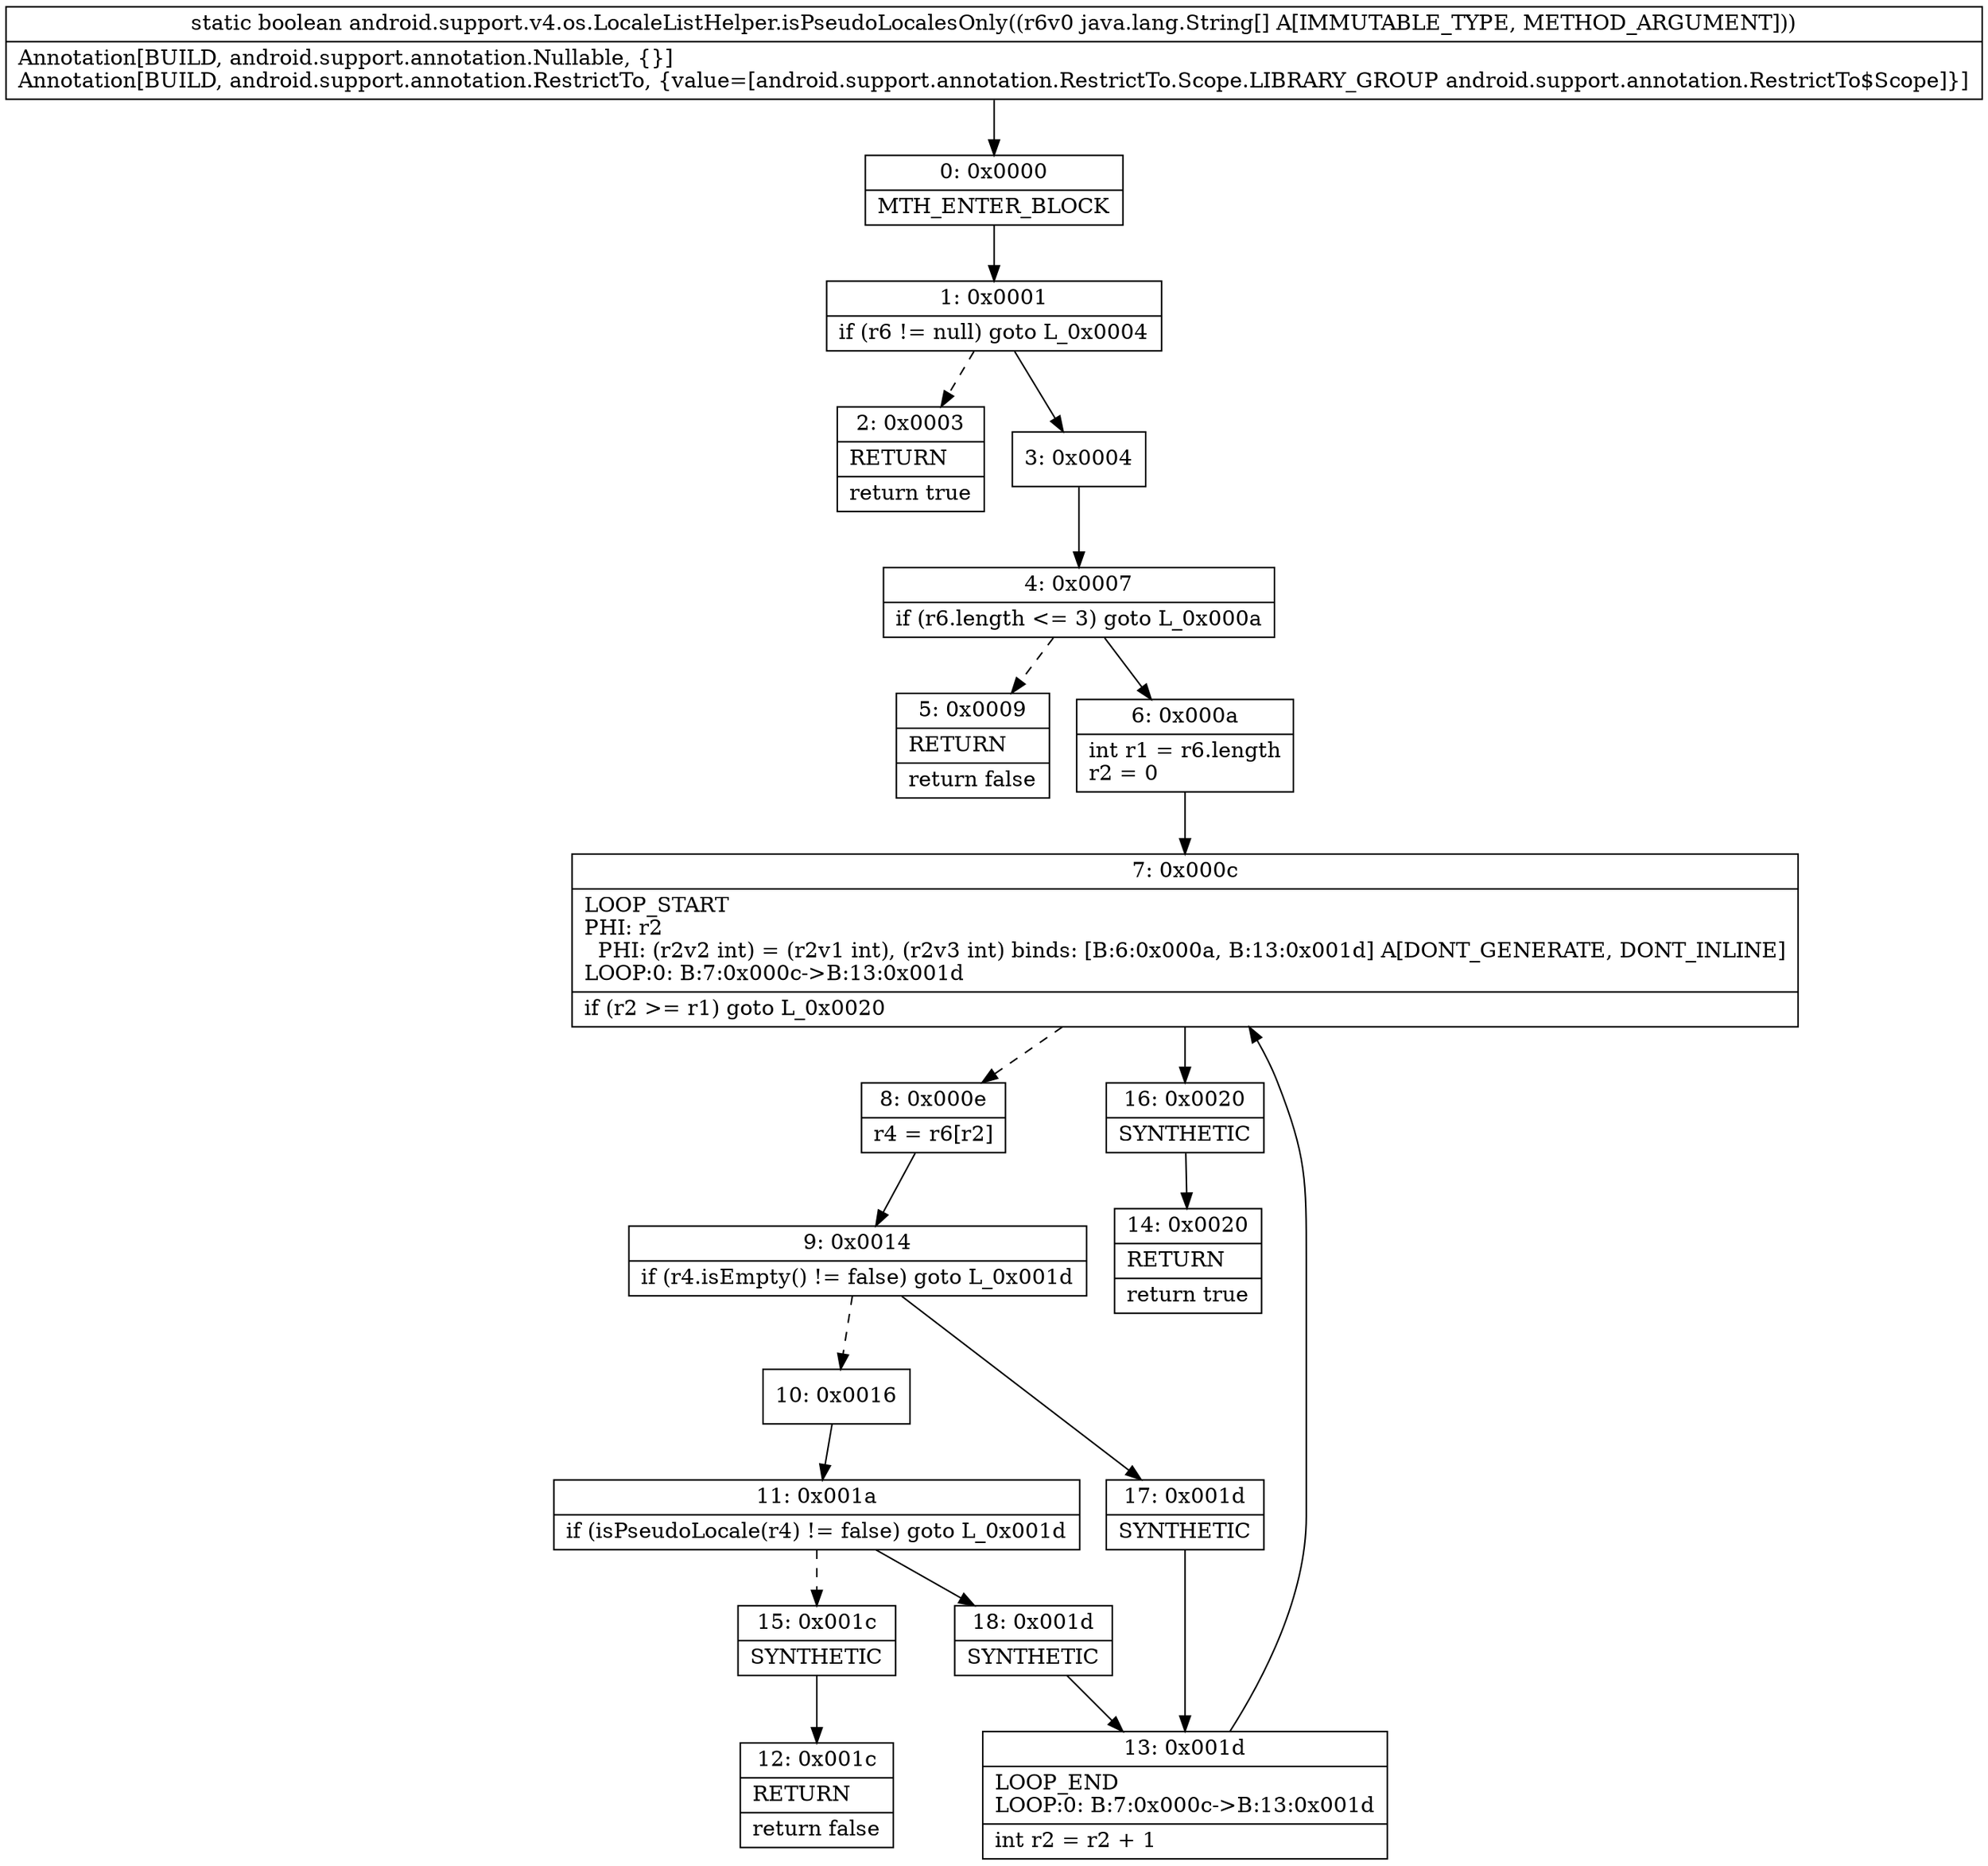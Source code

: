digraph "CFG forandroid.support.v4.os.LocaleListHelper.isPseudoLocalesOnly([Ljava\/lang\/String;)Z" {
Node_0 [shape=record,label="{0\:\ 0x0000|MTH_ENTER_BLOCK\l}"];
Node_1 [shape=record,label="{1\:\ 0x0001|if (r6 != null) goto L_0x0004\l}"];
Node_2 [shape=record,label="{2\:\ 0x0003|RETURN\l|return true\l}"];
Node_3 [shape=record,label="{3\:\ 0x0004}"];
Node_4 [shape=record,label="{4\:\ 0x0007|if (r6.length \<= 3) goto L_0x000a\l}"];
Node_5 [shape=record,label="{5\:\ 0x0009|RETURN\l|return false\l}"];
Node_6 [shape=record,label="{6\:\ 0x000a|int r1 = r6.length\lr2 = 0\l}"];
Node_7 [shape=record,label="{7\:\ 0x000c|LOOP_START\lPHI: r2 \l  PHI: (r2v2 int) = (r2v1 int), (r2v3 int) binds: [B:6:0x000a, B:13:0x001d] A[DONT_GENERATE, DONT_INLINE]\lLOOP:0: B:7:0x000c\-\>B:13:0x001d\l|if (r2 \>= r1) goto L_0x0020\l}"];
Node_8 [shape=record,label="{8\:\ 0x000e|r4 = r6[r2]\l}"];
Node_9 [shape=record,label="{9\:\ 0x0014|if (r4.isEmpty() != false) goto L_0x001d\l}"];
Node_10 [shape=record,label="{10\:\ 0x0016}"];
Node_11 [shape=record,label="{11\:\ 0x001a|if (isPseudoLocale(r4) != false) goto L_0x001d\l}"];
Node_12 [shape=record,label="{12\:\ 0x001c|RETURN\l|return false\l}"];
Node_13 [shape=record,label="{13\:\ 0x001d|LOOP_END\lLOOP:0: B:7:0x000c\-\>B:13:0x001d\l|int r2 = r2 + 1\l}"];
Node_14 [shape=record,label="{14\:\ 0x0020|RETURN\l|return true\l}"];
Node_15 [shape=record,label="{15\:\ 0x001c|SYNTHETIC\l}"];
Node_16 [shape=record,label="{16\:\ 0x0020|SYNTHETIC\l}"];
Node_17 [shape=record,label="{17\:\ 0x001d|SYNTHETIC\l}"];
Node_18 [shape=record,label="{18\:\ 0x001d|SYNTHETIC\l}"];
MethodNode[shape=record,label="{static boolean android.support.v4.os.LocaleListHelper.isPseudoLocalesOnly((r6v0 java.lang.String[] A[IMMUTABLE_TYPE, METHOD_ARGUMENT]))  | Annotation[BUILD, android.support.annotation.Nullable, \{\}]\lAnnotation[BUILD, android.support.annotation.RestrictTo, \{value=[android.support.annotation.RestrictTo.Scope.LIBRARY_GROUP android.support.annotation.RestrictTo$Scope]\}]\l}"];
MethodNode -> Node_0;
Node_0 -> Node_1;
Node_1 -> Node_2[style=dashed];
Node_1 -> Node_3;
Node_3 -> Node_4;
Node_4 -> Node_5[style=dashed];
Node_4 -> Node_6;
Node_6 -> Node_7;
Node_7 -> Node_8[style=dashed];
Node_7 -> Node_16;
Node_8 -> Node_9;
Node_9 -> Node_10[style=dashed];
Node_9 -> Node_17;
Node_10 -> Node_11;
Node_11 -> Node_15[style=dashed];
Node_11 -> Node_18;
Node_13 -> Node_7;
Node_15 -> Node_12;
Node_16 -> Node_14;
Node_17 -> Node_13;
Node_18 -> Node_13;
}

